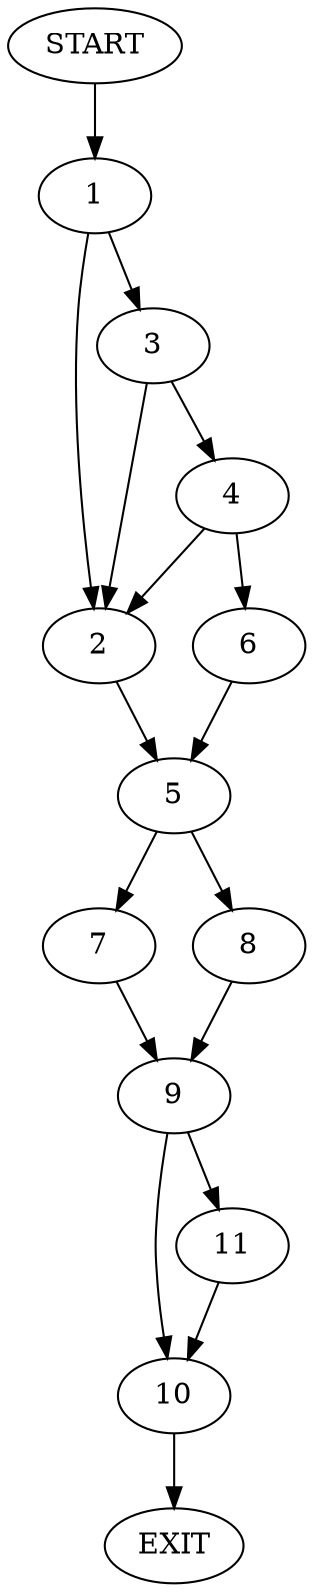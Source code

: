 digraph {
0 [label="START"]
12 [label="EXIT"]
0 -> 1
1 -> 2
1 -> 3
3 -> 2
3 -> 4
2 -> 5
4 -> 2
4 -> 6
6 -> 5
5 -> 7
5 -> 8
7 -> 9
8 -> 9
9 -> 10
9 -> 11
11 -> 10
10 -> 12
}
